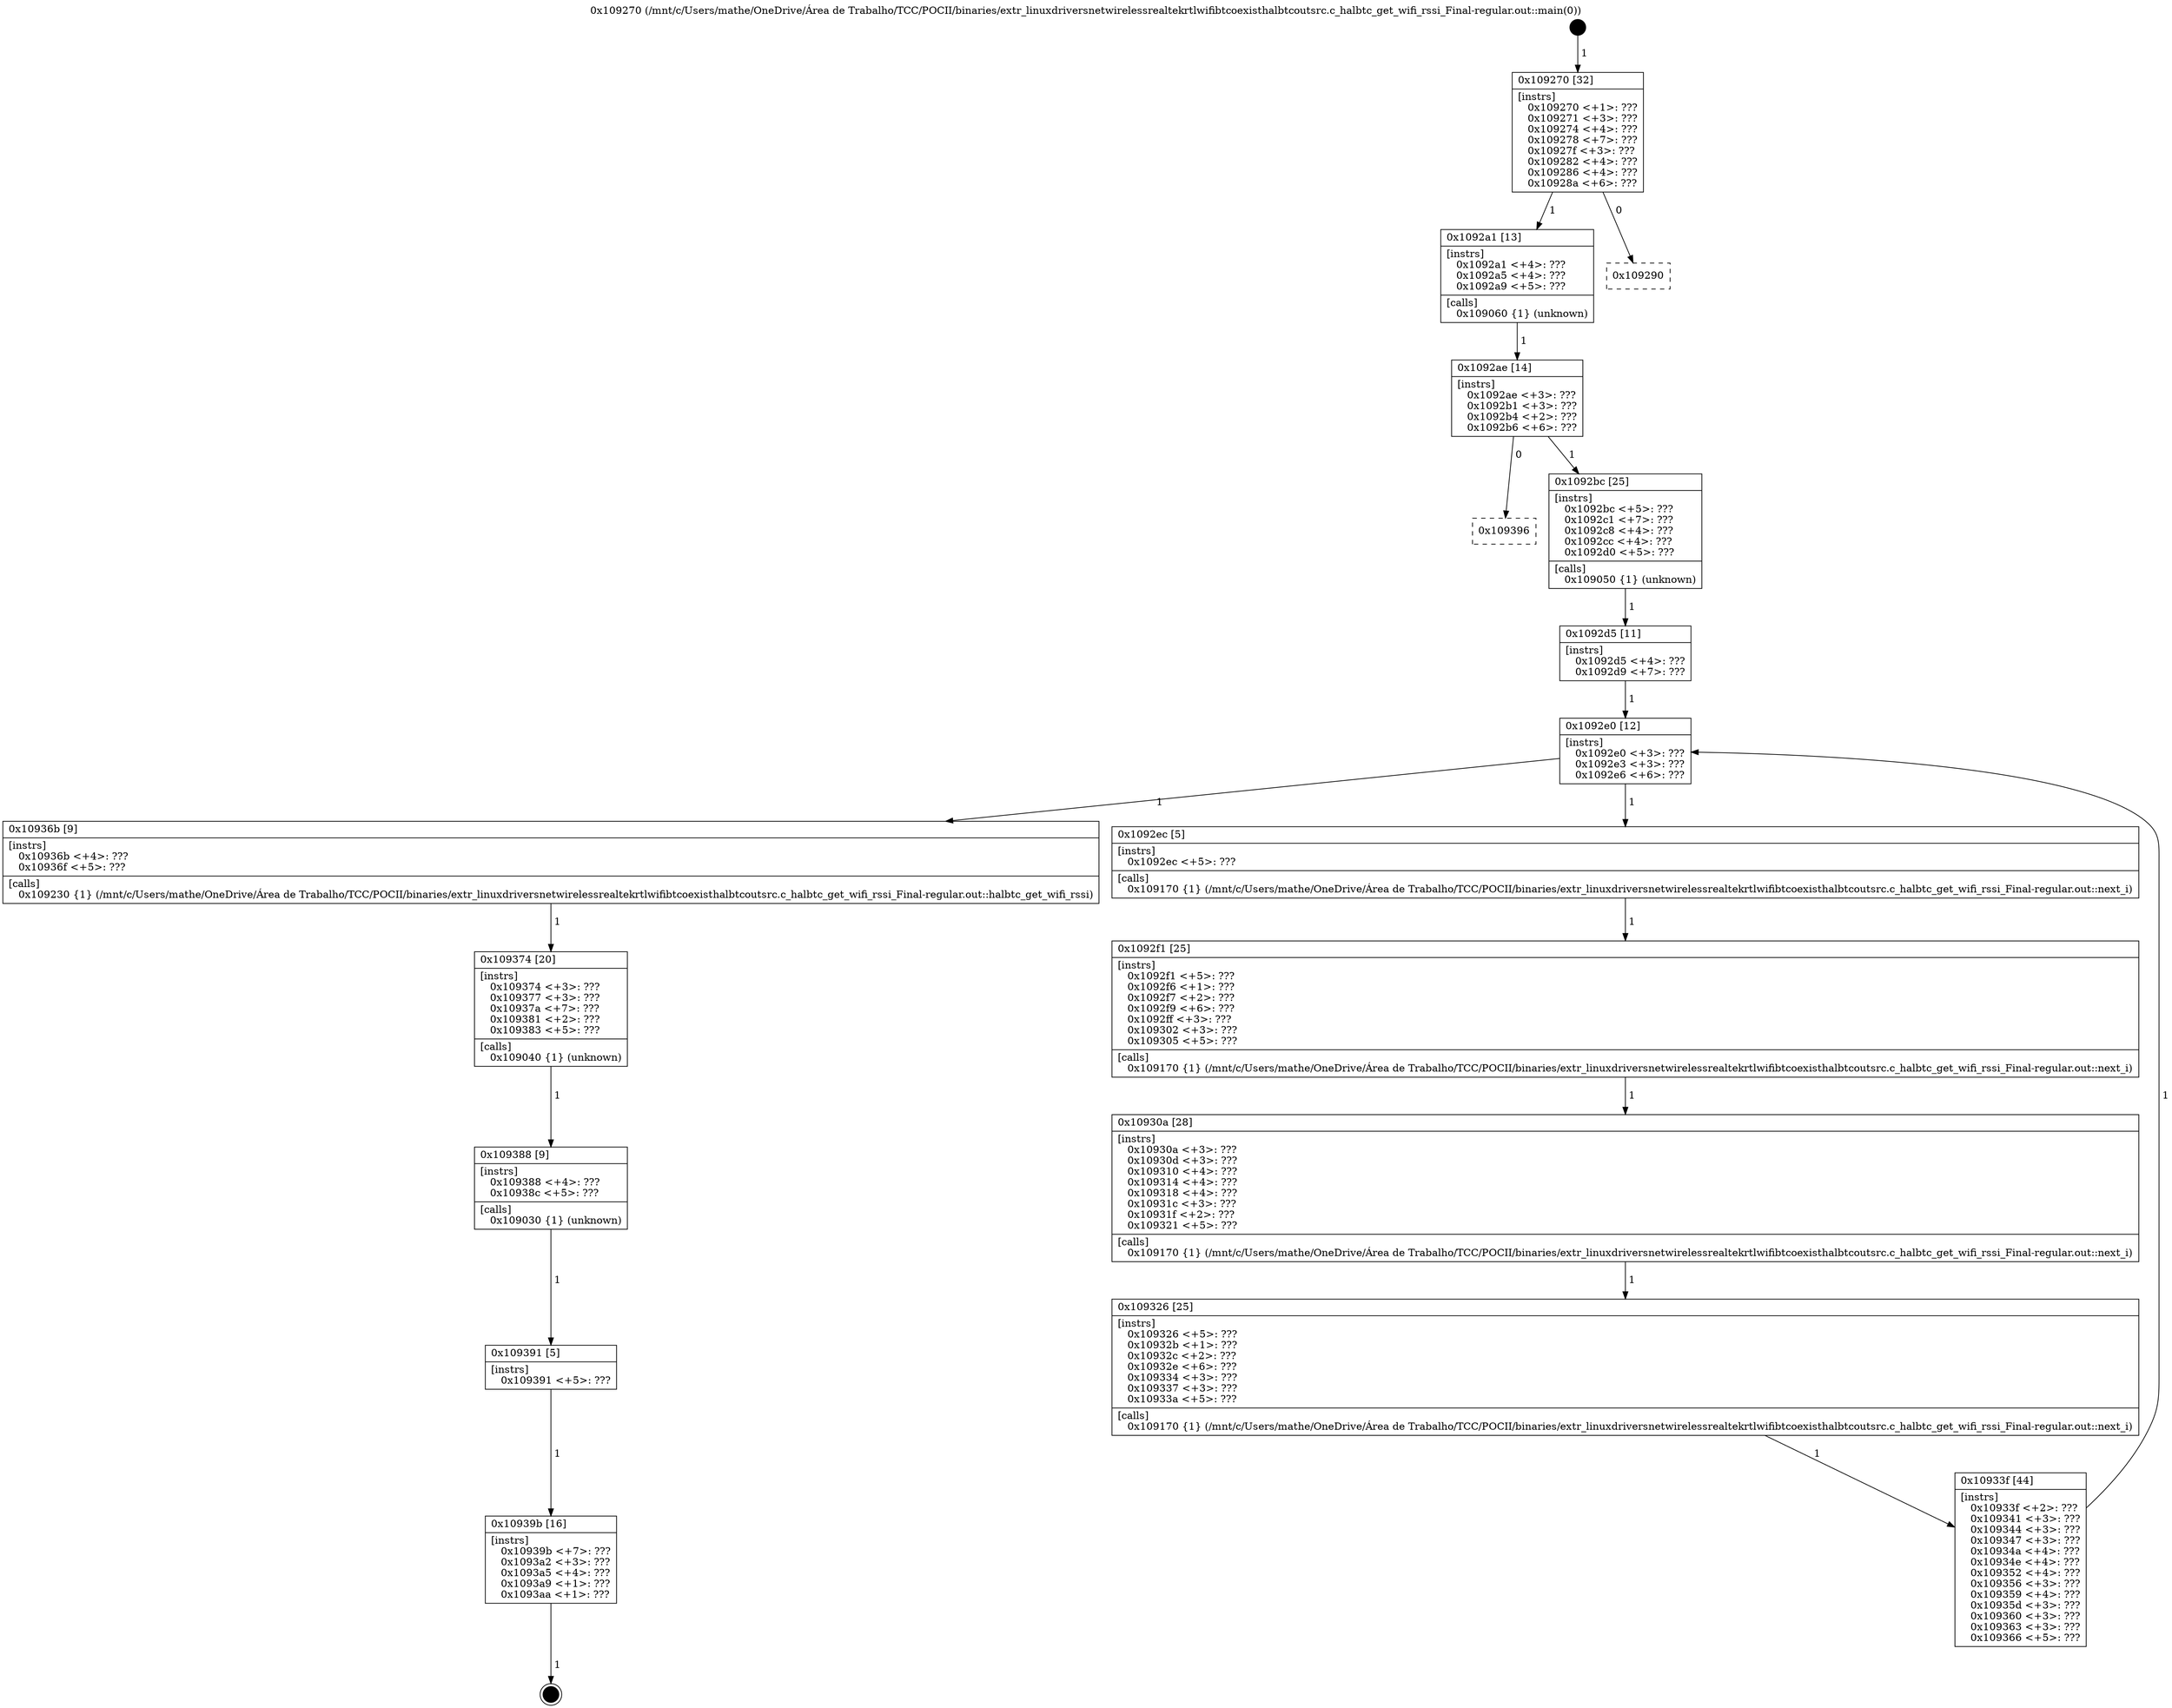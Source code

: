 digraph "0x109270" {
  label = "0x109270 (/mnt/c/Users/mathe/OneDrive/Área de Trabalho/TCC/POCII/binaries/extr_linuxdriversnetwirelessrealtekrtlwifibtcoexisthalbtcoutsrc.c_halbtc_get_wifi_rssi_Final-regular.out::main(0))"
  labelloc = "t"
  node[shape=record]

  Entry [label="",width=0.3,height=0.3,shape=circle,fillcolor=black,style=filled]
  "0x109270" [label="{
     0x109270 [32]\l
     | [instrs]\l
     &nbsp;&nbsp;0x109270 \<+1\>: ???\l
     &nbsp;&nbsp;0x109271 \<+3\>: ???\l
     &nbsp;&nbsp;0x109274 \<+4\>: ???\l
     &nbsp;&nbsp;0x109278 \<+7\>: ???\l
     &nbsp;&nbsp;0x10927f \<+3\>: ???\l
     &nbsp;&nbsp;0x109282 \<+4\>: ???\l
     &nbsp;&nbsp;0x109286 \<+4\>: ???\l
     &nbsp;&nbsp;0x10928a \<+6\>: ???\l
  }"]
  "0x1092a1" [label="{
     0x1092a1 [13]\l
     | [instrs]\l
     &nbsp;&nbsp;0x1092a1 \<+4\>: ???\l
     &nbsp;&nbsp;0x1092a5 \<+4\>: ???\l
     &nbsp;&nbsp;0x1092a9 \<+5\>: ???\l
     | [calls]\l
     &nbsp;&nbsp;0x109060 \{1\} (unknown)\l
  }"]
  "0x109290" [label="{
     0x109290\l
  }", style=dashed]
  "0x1092ae" [label="{
     0x1092ae [14]\l
     | [instrs]\l
     &nbsp;&nbsp;0x1092ae \<+3\>: ???\l
     &nbsp;&nbsp;0x1092b1 \<+3\>: ???\l
     &nbsp;&nbsp;0x1092b4 \<+2\>: ???\l
     &nbsp;&nbsp;0x1092b6 \<+6\>: ???\l
  }"]
  "0x109396" [label="{
     0x109396\l
  }", style=dashed]
  "0x1092bc" [label="{
     0x1092bc [25]\l
     | [instrs]\l
     &nbsp;&nbsp;0x1092bc \<+5\>: ???\l
     &nbsp;&nbsp;0x1092c1 \<+7\>: ???\l
     &nbsp;&nbsp;0x1092c8 \<+4\>: ???\l
     &nbsp;&nbsp;0x1092cc \<+4\>: ???\l
     &nbsp;&nbsp;0x1092d0 \<+5\>: ???\l
     | [calls]\l
     &nbsp;&nbsp;0x109050 \{1\} (unknown)\l
  }"]
  Exit [label="",width=0.3,height=0.3,shape=circle,fillcolor=black,style=filled,peripheries=2]
  "0x1092e0" [label="{
     0x1092e0 [12]\l
     | [instrs]\l
     &nbsp;&nbsp;0x1092e0 \<+3\>: ???\l
     &nbsp;&nbsp;0x1092e3 \<+3\>: ???\l
     &nbsp;&nbsp;0x1092e6 \<+6\>: ???\l
  }"]
  "0x10936b" [label="{
     0x10936b [9]\l
     | [instrs]\l
     &nbsp;&nbsp;0x10936b \<+4\>: ???\l
     &nbsp;&nbsp;0x10936f \<+5\>: ???\l
     | [calls]\l
     &nbsp;&nbsp;0x109230 \{1\} (/mnt/c/Users/mathe/OneDrive/Área de Trabalho/TCC/POCII/binaries/extr_linuxdriversnetwirelessrealtekrtlwifibtcoexisthalbtcoutsrc.c_halbtc_get_wifi_rssi_Final-regular.out::halbtc_get_wifi_rssi)\l
  }"]
  "0x1092ec" [label="{
     0x1092ec [5]\l
     | [instrs]\l
     &nbsp;&nbsp;0x1092ec \<+5\>: ???\l
     | [calls]\l
     &nbsp;&nbsp;0x109170 \{1\} (/mnt/c/Users/mathe/OneDrive/Área de Trabalho/TCC/POCII/binaries/extr_linuxdriversnetwirelessrealtekrtlwifibtcoexisthalbtcoutsrc.c_halbtc_get_wifi_rssi_Final-regular.out::next_i)\l
  }"]
  "0x1092f1" [label="{
     0x1092f1 [25]\l
     | [instrs]\l
     &nbsp;&nbsp;0x1092f1 \<+5\>: ???\l
     &nbsp;&nbsp;0x1092f6 \<+1\>: ???\l
     &nbsp;&nbsp;0x1092f7 \<+2\>: ???\l
     &nbsp;&nbsp;0x1092f9 \<+6\>: ???\l
     &nbsp;&nbsp;0x1092ff \<+3\>: ???\l
     &nbsp;&nbsp;0x109302 \<+3\>: ???\l
     &nbsp;&nbsp;0x109305 \<+5\>: ???\l
     | [calls]\l
     &nbsp;&nbsp;0x109170 \{1\} (/mnt/c/Users/mathe/OneDrive/Área de Trabalho/TCC/POCII/binaries/extr_linuxdriversnetwirelessrealtekrtlwifibtcoexisthalbtcoutsrc.c_halbtc_get_wifi_rssi_Final-regular.out::next_i)\l
  }"]
  "0x10930a" [label="{
     0x10930a [28]\l
     | [instrs]\l
     &nbsp;&nbsp;0x10930a \<+3\>: ???\l
     &nbsp;&nbsp;0x10930d \<+3\>: ???\l
     &nbsp;&nbsp;0x109310 \<+4\>: ???\l
     &nbsp;&nbsp;0x109314 \<+4\>: ???\l
     &nbsp;&nbsp;0x109318 \<+4\>: ???\l
     &nbsp;&nbsp;0x10931c \<+3\>: ???\l
     &nbsp;&nbsp;0x10931f \<+2\>: ???\l
     &nbsp;&nbsp;0x109321 \<+5\>: ???\l
     | [calls]\l
     &nbsp;&nbsp;0x109170 \{1\} (/mnt/c/Users/mathe/OneDrive/Área de Trabalho/TCC/POCII/binaries/extr_linuxdriversnetwirelessrealtekrtlwifibtcoexisthalbtcoutsrc.c_halbtc_get_wifi_rssi_Final-regular.out::next_i)\l
  }"]
  "0x109326" [label="{
     0x109326 [25]\l
     | [instrs]\l
     &nbsp;&nbsp;0x109326 \<+5\>: ???\l
     &nbsp;&nbsp;0x10932b \<+1\>: ???\l
     &nbsp;&nbsp;0x10932c \<+2\>: ???\l
     &nbsp;&nbsp;0x10932e \<+6\>: ???\l
     &nbsp;&nbsp;0x109334 \<+3\>: ???\l
     &nbsp;&nbsp;0x109337 \<+3\>: ???\l
     &nbsp;&nbsp;0x10933a \<+5\>: ???\l
     | [calls]\l
     &nbsp;&nbsp;0x109170 \{1\} (/mnt/c/Users/mathe/OneDrive/Área de Trabalho/TCC/POCII/binaries/extr_linuxdriversnetwirelessrealtekrtlwifibtcoexisthalbtcoutsrc.c_halbtc_get_wifi_rssi_Final-regular.out::next_i)\l
  }"]
  "0x10933f" [label="{
     0x10933f [44]\l
     | [instrs]\l
     &nbsp;&nbsp;0x10933f \<+2\>: ???\l
     &nbsp;&nbsp;0x109341 \<+3\>: ???\l
     &nbsp;&nbsp;0x109344 \<+3\>: ???\l
     &nbsp;&nbsp;0x109347 \<+3\>: ???\l
     &nbsp;&nbsp;0x10934a \<+4\>: ???\l
     &nbsp;&nbsp;0x10934e \<+4\>: ???\l
     &nbsp;&nbsp;0x109352 \<+4\>: ???\l
     &nbsp;&nbsp;0x109356 \<+3\>: ???\l
     &nbsp;&nbsp;0x109359 \<+4\>: ???\l
     &nbsp;&nbsp;0x10935d \<+3\>: ???\l
     &nbsp;&nbsp;0x109360 \<+3\>: ???\l
     &nbsp;&nbsp;0x109363 \<+3\>: ???\l
     &nbsp;&nbsp;0x109366 \<+5\>: ???\l
  }"]
  "0x1092d5" [label="{
     0x1092d5 [11]\l
     | [instrs]\l
     &nbsp;&nbsp;0x1092d5 \<+4\>: ???\l
     &nbsp;&nbsp;0x1092d9 \<+7\>: ???\l
  }"]
  "0x109374" [label="{
     0x109374 [20]\l
     | [instrs]\l
     &nbsp;&nbsp;0x109374 \<+3\>: ???\l
     &nbsp;&nbsp;0x109377 \<+3\>: ???\l
     &nbsp;&nbsp;0x10937a \<+7\>: ???\l
     &nbsp;&nbsp;0x109381 \<+2\>: ???\l
     &nbsp;&nbsp;0x109383 \<+5\>: ???\l
     | [calls]\l
     &nbsp;&nbsp;0x109040 \{1\} (unknown)\l
  }"]
  "0x109388" [label="{
     0x109388 [9]\l
     | [instrs]\l
     &nbsp;&nbsp;0x109388 \<+4\>: ???\l
     &nbsp;&nbsp;0x10938c \<+5\>: ???\l
     | [calls]\l
     &nbsp;&nbsp;0x109030 \{1\} (unknown)\l
  }"]
  "0x109391" [label="{
     0x109391 [5]\l
     | [instrs]\l
     &nbsp;&nbsp;0x109391 \<+5\>: ???\l
  }"]
  "0x10939b" [label="{
     0x10939b [16]\l
     | [instrs]\l
     &nbsp;&nbsp;0x10939b \<+7\>: ???\l
     &nbsp;&nbsp;0x1093a2 \<+3\>: ???\l
     &nbsp;&nbsp;0x1093a5 \<+4\>: ???\l
     &nbsp;&nbsp;0x1093a9 \<+1\>: ???\l
     &nbsp;&nbsp;0x1093aa \<+1\>: ???\l
  }"]
  Entry -> "0x109270" [label=" 1"]
  "0x109270" -> "0x1092a1" [label=" 1"]
  "0x109270" -> "0x109290" [label=" 0"]
  "0x1092a1" -> "0x1092ae" [label=" 1"]
  "0x1092ae" -> "0x109396" [label=" 0"]
  "0x1092ae" -> "0x1092bc" [label=" 1"]
  "0x10939b" -> Exit [label=" 1"]
  "0x1092bc" -> "0x1092d5" [label=" 1"]
  "0x1092e0" -> "0x10936b" [label=" 1"]
  "0x1092e0" -> "0x1092ec" [label=" 1"]
  "0x1092ec" -> "0x1092f1" [label=" 1"]
  "0x1092f1" -> "0x10930a" [label=" 1"]
  "0x10930a" -> "0x109326" [label=" 1"]
  "0x109326" -> "0x10933f" [label=" 1"]
  "0x1092d5" -> "0x1092e0" [label=" 1"]
  "0x10933f" -> "0x1092e0" [label=" 1"]
  "0x10936b" -> "0x109374" [label=" 1"]
  "0x109374" -> "0x109388" [label=" 1"]
  "0x109388" -> "0x109391" [label=" 1"]
  "0x109391" -> "0x10939b" [label=" 1"]
}
